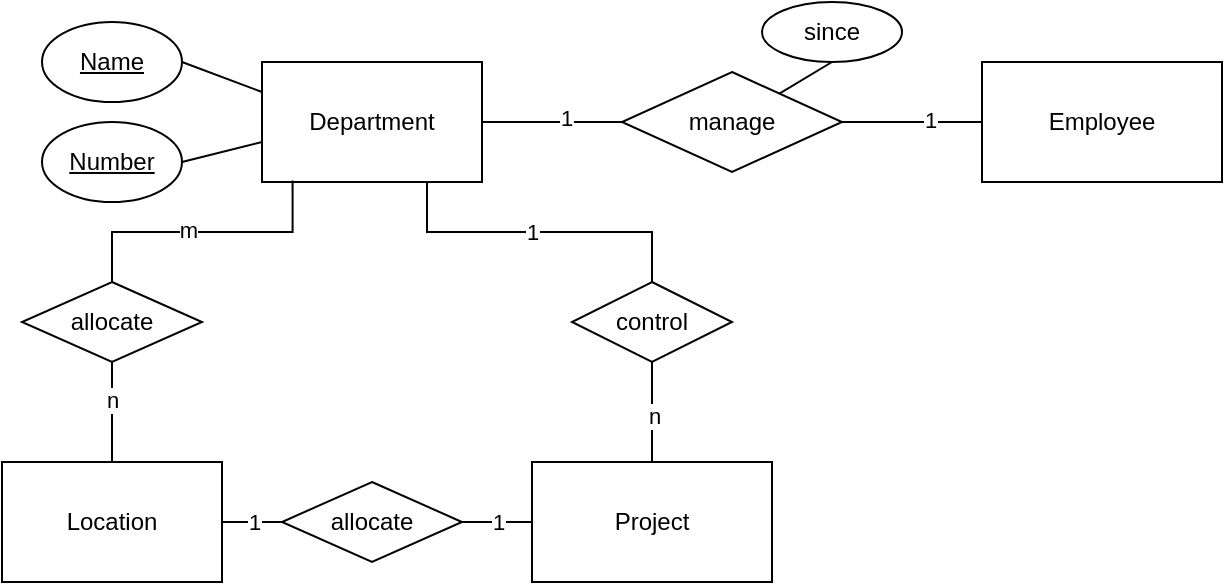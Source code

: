 <mxfile version="24.8.3">
  <diagram name="Page-1" id="BPSO-PetyvqUYQxHRuF3">
    <mxGraphModel dx="988" dy="526" grid="1" gridSize="10" guides="1" tooltips="1" connect="1" arrows="1" fold="1" page="1" pageScale="1" pageWidth="850" pageHeight="1100" math="0" shadow="0">
      <root>
        <mxCell id="0" />
        <mxCell id="1" parent="0" />
        <mxCell id="UC_AU9WOVwrfxdjRR5tV-28" style="edgeStyle=orthogonalEdgeStyle;rounded=0;orthogonalLoop=1;jettySize=auto;html=1;exitX=0.75;exitY=1;exitDx=0;exitDy=0;endArrow=none;endFill=0;" edge="1" parent="1" source="UC_AU9WOVwrfxdjRR5tV-1" target="UC_AU9WOVwrfxdjRR5tV-27">
          <mxGeometry relative="1" as="geometry" />
        </mxCell>
        <mxCell id="UC_AU9WOVwrfxdjRR5tV-30" value="1" style="edgeLabel;html=1;align=center;verticalAlign=middle;resizable=0;points=[];" vertex="1" connectable="0" parent="UC_AU9WOVwrfxdjRR5tV-28">
          <mxGeometry x="-0.048" relative="1" as="geometry">
            <mxPoint as="offset" />
          </mxGeometry>
        </mxCell>
        <mxCell id="UC_AU9WOVwrfxdjRR5tV-1" value="Department" style="rounded=0;whiteSpace=wrap;html=1;" vertex="1" parent="1">
          <mxGeometry x="150" y="130" width="110" height="60" as="geometry" />
        </mxCell>
        <mxCell id="UC_AU9WOVwrfxdjRR5tV-2" value="&lt;u&gt;Name&lt;/u&gt;" style="ellipse;whiteSpace=wrap;html=1;" vertex="1" parent="1">
          <mxGeometry x="40" y="110" width="70" height="40" as="geometry" />
        </mxCell>
        <mxCell id="UC_AU9WOVwrfxdjRR5tV-3" value="&lt;u&gt;Number&lt;/u&gt;" style="ellipse;whiteSpace=wrap;html=1;" vertex="1" parent="1">
          <mxGeometry x="40" y="160" width="70" height="40" as="geometry" />
        </mxCell>
        <mxCell id="UC_AU9WOVwrfxdjRR5tV-4" value="Employee" style="rounded=0;whiteSpace=wrap;html=1;" vertex="1" parent="1">
          <mxGeometry x="510" y="130" width="120" height="60" as="geometry" />
        </mxCell>
        <mxCell id="UC_AU9WOVwrfxdjRR5tV-5" value="manage" style="rhombus;whiteSpace=wrap;html=1;" vertex="1" parent="1">
          <mxGeometry x="330" y="135" width="110" height="50" as="geometry" />
        </mxCell>
        <mxCell id="UC_AU9WOVwrfxdjRR5tV-7" value="" style="endArrow=none;html=1;rounded=0;entryX=1;entryY=0.5;entryDx=0;entryDy=0;exitX=0;exitY=0.25;exitDx=0;exitDy=0;" edge="1" parent="1" source="UC_AU9WOVwrfxdjRR5tV-1" target="UC_AU9WOVwrfxdjRR5tV-2">
          <mxGeometry width="50" height="50" relative="1" as="geometry">
            <mxPoint x="330" y="220" as="sourcePoint" />
            <mxPoint x="380" y="170" as="targetPoint" />
          </mxGeometry>
        </mxCell>
        <mxCell id="UC_AU9WOVwrfxdjRR5tV-8" value="" style="endArrow=none;html=1;rounded=0;exitX=1;exitY=0.5;exitDx=0;exitDy=0;" edge="1" parent="1" source="UC_AU9WOVwrfxdjRR5tV-3">
          <mxGeometry width="50" height="50" relative="1" as="geometry">
            <mxPoint x="330" y="220" as="sourcePoint" />
            <mxPoint x="150" y="170" as="targetPoint" />
          </mxGeometry>
        </mxCell>
        <mxCell id="UC_AU9WOVwrfxdjRR5tV-9" value="" style="endArrow=none;html=1;rounded=0;exitX=1;exitY=0.5;exitDx=0;exitDy=0;entryX=0;entryY=0.5;entryDx=0;entryDy=0;" edge="1" parent="1" source="UC_AU9WOVwrfxdjRR5tV-1" target="UC_AU9WOVwrfxdjRR5tV-5">
          <mxGeometry width="50" height="50" relative="1" as="geometry">
            <mxPoint x="330" y="220" as="sourcePoint" />
            <mxPoint x="380" y="170" as="targetPoint" />
          </mxGeometry>
        </mxCell>
        <mxCell id="UC_AU9WOVwrfxdjRR5tV-11" value="1" style="edgeLabel;html=1;align=center;verticalAlign=middle;resizable=0;points=[];" vertex="1" connectable="0" parent="UC_AU9WOVwrfxdjRR5tV-9">
          <mxGeometry x="0.2" y="2" relative="1" as="geometry">
            <mxPoint as="offset" />
          </mxGeometry>
        </mxCell>
        <mxCell id="UC_AU9WOVwrfxdjRR5tV-10" value="" style="endArrow=none;html=1;rounded=0;entryX=0;entryY=0.5;entryDx=0;entryDy=0;exitX=1;exitY=0.5;exitDx=0;exitDy=0;" edge="1" parent="1" source="UC_AU9WOVwrfxdjRR5tV-5" target="UC_AU9WOVwrfxdjRR5tV-4">
          <mxGeometry width="50" height="50" relative="1" as="geometry">
            <mxPoint x="330" y="220" as="sourcePoint" />
            <mxPoint x="380" y="170" as="targetPoint" />
          </mxGeometry>
        </mxCell>
        <mxCell id="UC_AU9WOVwrfxdjRR5tV-12" value="1" style="edgeLabel;html=1;align=center;verticalAlign=middle;resizable=0;points=[];" vertex="1" connectable="0" parent="UC_AU9WOVwrfxdjRR5tV-10">
          <mxGeometry x="0.243" y="1" relative="1" as="geometry">
            <mxPoint as="offset" />
          </mxGeometry>
        </mxCell>
        <mxCell id="UC_AU9WOVwrfxdjRR5tV-13" value="since" style="ellipse;whiteSpace=wrap;html=1;" vertex="1" parent="1">
          <mxGeometry x="400" y="100" width="70" height="30" as="geometry" />
        </mxCell>
        <mxCell id="UC_AU9WOVwrfxdjRR5tV-14" value="" style="endArrow=none;html=1;rounded=0;entryX=0.5;entryY=1;entryDx=0;entryDy=0;" edge="1" parent="1" source="UC_AU9WOVwrfxdjRR5tV-5" target="UC_AU9WOVwrfxdjRR5tV-13">
          <mxGeometry width="50" height="50" relative="1" as="geometry">
            <mxPoint x="330" y="220" as="sourcePoint" />
            <mxPoint x="380" y="170" as="targetPoint" />
          </mxGeometry>
        </mxCell>
        <mxCell id="UC_AU9WOVwrfxdjRR5tV-33" style="edgeStyle=orthogonalEdgeStyle;rounded=0;orthogonalLoop=1;jettySize=auto;html=1;exitX=1;exitY=0.5;exitDx=0;exitDy=0;entryX=0;entryY=0.5;entryDx=0;entryDy=0;endArrow=none;endFill=0;" edge="1" parent="1" source="UC_AU9WOVwrfxdjRR5tV-15" target="UC_AU9WOVwrfxdjRR5tV-32">
          <mxGeometry relative="1" as="geometry">
            <Array as="points">
              <mxPoint x="140" y="360" />
              <mxPoint x="140" y="360" />
            </Array>
          </mxGeometry>
        </mxCell>
        <mxCell id="UC_AU9WOVwrfxdjRR5tV-35" value="1" style="edgeLabel;html=1;align=center;verticalAlign=middle;resizable=0;points=[];" vertex="1" connectable="0" parent="UC_AU9WOVwrfxdjRR5tV-33">
          <mxGeometry x="0.022" relative="1" as="geometry">
            <mxPoint as="offset" />
          </mxGeometry>
        </mxCell>
        <mxCell id="UC_AU9WOVwrfxdjRR5tV-15" value="Location" style="rounded=0;whiteSpace=wrap;html=1;" vertex="1" parent="1">
          <mxGeometry x="20" y="330" width="110" height="60" as="geometry" />
        </mxCell>
        <mxCell id="UC_AU9WOVwrfxdjRR5tV-24" style="edgeStyle=orthogonalEdgeStyle;rounded=0;orthogonalLoop=1;jettySize=auto;html=1;entryX=0.5;entryY=0;entryDx=0;entryDy=0;endArrow=none;endFill=0;" edge="1" parent="1" source="UC_AU9WOVwrfxdjRR5tV-16" target="UC_AU9WOVwrfxdjRR5tV-15">
          <mxGeometry relative="1" as="geometry" />
        </mxCell>
        <mxCell id="UC_AU9WOVwrfxdjRR5tV-26" value="n" style="edgeLabel;html=1;align=center;verticalAlign=middle;resizable=0;points=[];" vertex="1" connectable="0" parent="UC_AU9WOVwrfxdjRR5tV-24">
          <mxGeometry x="-0.249" relative="1" as="geometry">
            <mxPoint as="offset" />
          </mxGeometry>
        </mxCell>
        <mxCell id="UC_AU9WOVwrfxdjRR5tV-16" value="allocate" style="rhombus;whiteSpace=wrap;html=1;" vertex="1" parent="1">
          <mxGeometry x="30" y="240" width="90" height="40" as="geometry" />
        </mxCell>
        <mxCell id="UC_AU9WOVwrfxdjRR5tV-29" style="edgeStyle=orthogonalEdgeStyle;rounded=0;orthogonalLoop=1;jettySize=auto;html=1;exitX=0.5;exitY=0;exitDx=0;exitDy=0;endArrow=none;endFill=0;" edge="1" parent="1" source="UC_AU9WOVwrfxdjRR5tV-21" target="UC_AU9WOVwrfxdjRR5tV-27">
          <mxGeometry relative="1" as="geometry" />
        </mxCell>
        <mxCell id="UC_AU9WOVwrfxdjRR5tV-31" value="n" style="edgeLabel;html=1;align=center;verticalAlign=middle;resizable=0;points=[];" vertex="1" connectable="0" parent="UC_AU9WOVwrfxdjRR5tV-29">
          <mxGeometry x="-0.074" y="-1" relative="1" as="geometry">
            <mxPoint as="offset" />
          </mxGeometry>
        </mxCell>
        <mxCell id="UC_AU9WOVwrfxdjRR5tV-21" value="Project" style="rounded=0;whiteSpace=wrap;html=1;" vertex="1" parent="1">
          <mxGeometry x="285" y="330" width="120" height="60" as="geometry" />
        </mxCell>
        <mxCell id="UC_AU9WOVwrfxdjRR5tV-23" style="edgeStyle=orthogonalEdgeStyle;rounded=0;orthogonalLoop=1;jettySize=auto;html=1;exitX=0.5;exitY=0;exitDx=0;exitDy=0;entryX=0.139;entryY=0.987;entryDx=0;entryDy=0;entryPerimeter=0;endArrow=none;endFill=0;" edge="1" parent="1" source="UC_AU9WOVwrfxdjRR5tV-16" target="UC_AU9WOVwrfxdjRR5tV-1">
          <mxGeometry relative="1" as="geometry" />
        </mxCell>
        <mxCell id="UC_AU9WOVwrfxdjRR5tV-25" value="m" style="edgeLabel;html=1;align=center;verticalAlign=middle;resizable=0;points=[];" vertex="1" connectable="0" parent="UC_AU9WOVwrfxdjRR5tV-23">
          <mxGeometry x="-0.112" y="1" relative="1" as="geometry">
            <mxPoint as="offset" />
          </mxGeometry>
        </mxCell>
        <mxCell id="UC_AU9WOVwrfxdjRR5tV-27" value="control" style="rhombus;whiteSpace=wrap;html=1;" vertex="1" parent="1">
          <mxGeometry x="305" y="240" width="80" height="40" as="geometry" />
        </mxCell>
        <mxCell id="UC_AU9WOVwrfxdjRR5tV-34" value="1" style="edgeStyle=orthogonalEdgeStyle;rounded=0;orthogonalLoop=1;jettySize=auto;html=1;entryX=0;entryY=0.5;entryDx=0;entryDy=0;endArrow=none;endFill=0;" edge="1" parent="1" source="UC_AU9WOVwrfxdjRR5tV-32" target="UC_AU9WOVwrfxdjRR5tV-21">
          <mxGeometry relative="1" as="geometry" />
        </mxCell>
        <mxCell id="UC_AU9WOVwrfxdjRR5tV-32" value="allocate" style="rhombus;whiteSpace=wrap;html=1;" vertex="1" parent="1">
          <mxGeometry x="160" y="340" width="90" height="40" as="geometry" />
        </mxCell>
      </root>
    </mxGraphModel>
  </diagram>
</mxfile>
